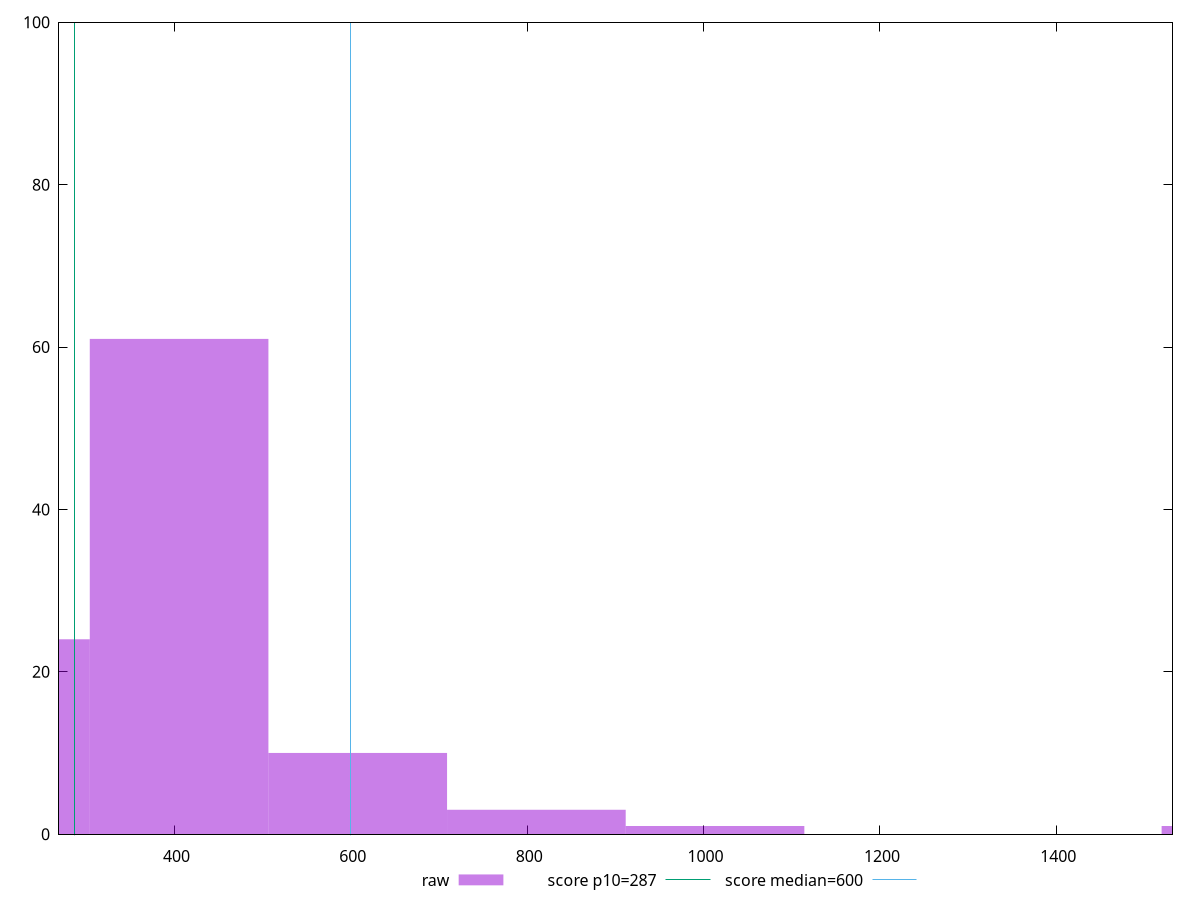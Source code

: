 reset

$raw <<EOF
405.1995968836522 61
202.5997984418261 24
607.7993953254783 10
810.3991937673044 3
1012.9989922091305 1
1620.7983875346088 1
EOF

set key outside below
set boxwidth 202.5997984418261
set xrange [269:1531.8340000000007]
set yrange [0:100]
set trange [0:100]
set style fill transparent solid 0.5 noborder

set parametric
set terminal svg size 640, 490 enhanced background rgb 'white'
set output "reprap/total-blocking-time/samples/pages+cached+noexternal+nomedia+nocss+nojs/raw/histogram.svg"

plot $raw title "raw" with boxes, \
     287,t title "score p10=287", \
     600,t title "score median=600"

reset
